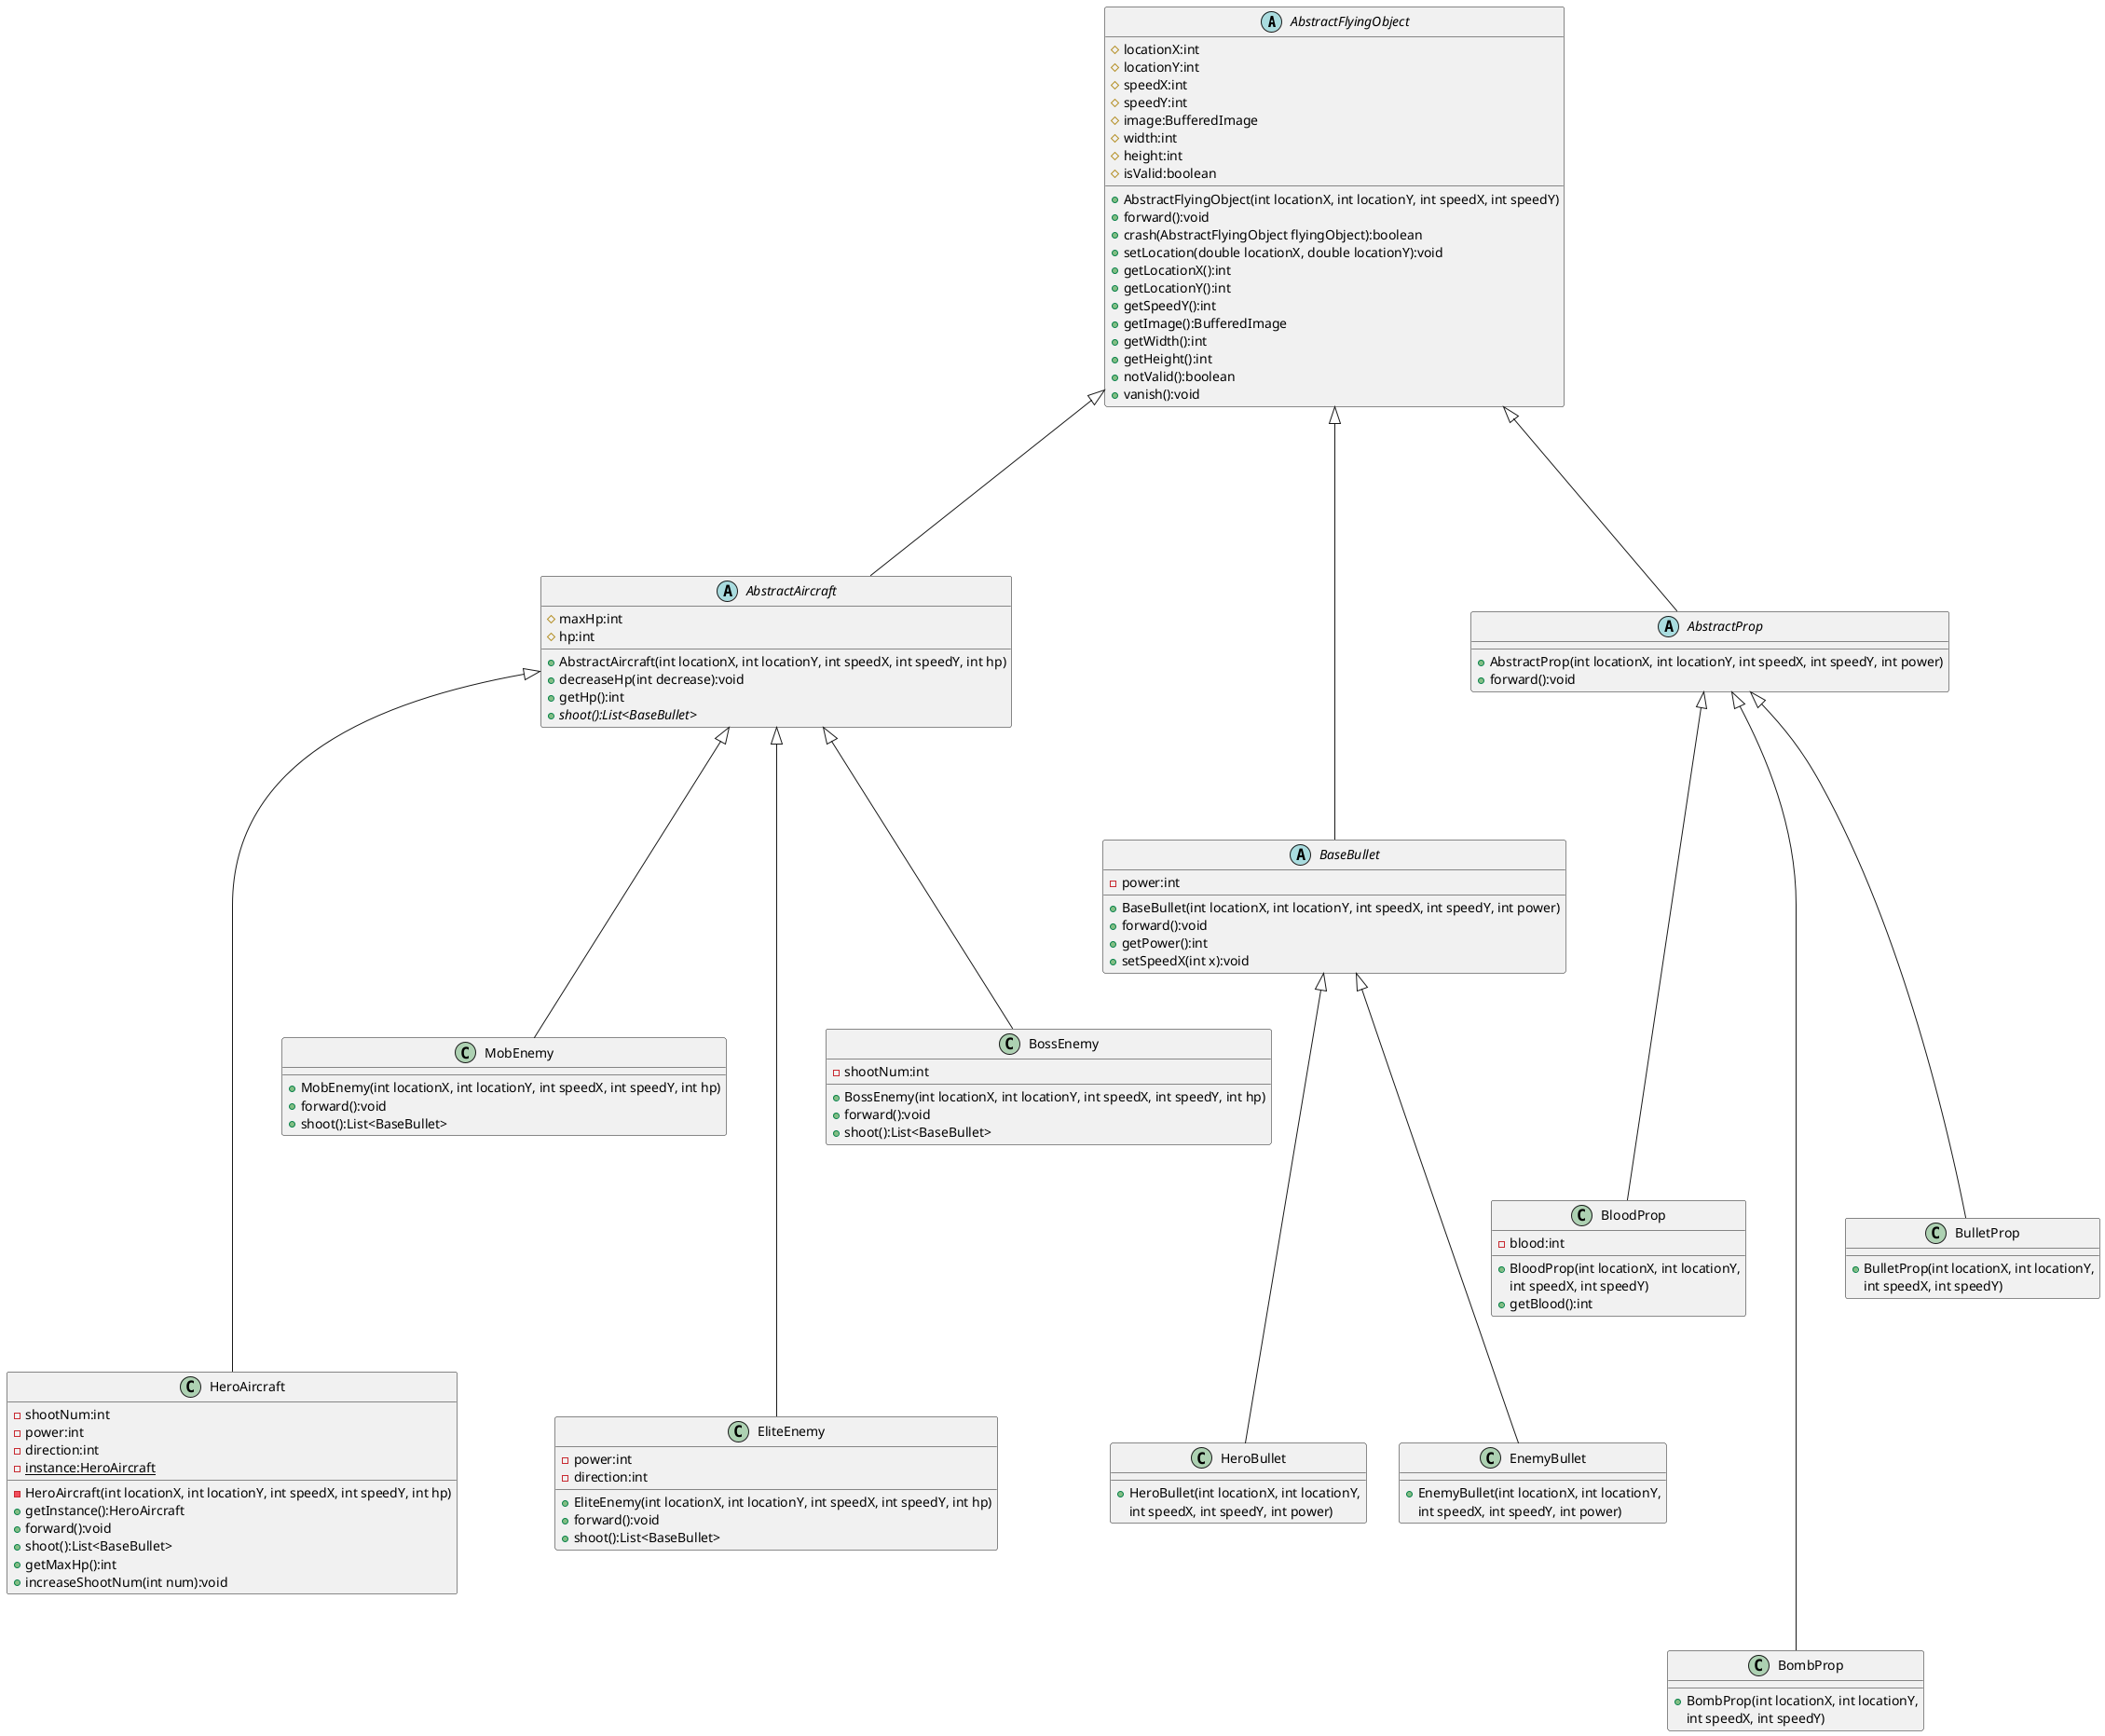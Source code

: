 @startuml
'https://plantuml.com/class-diagram

'extension: <|--
'composition: *--
'aggregation: o--
'.. => dotted line
abstract class AbstractFlyingObject
{
    # locationX:int
    # locationY:int
    # speedX:int
    # speedY:int
    # image:BufferedImage
    # width:int
    # height:int
    # isValid:boolean

    + AbstractFlyingObject(int locationX, int locationY, int speedX, int speedY)
    + forward():void
    + crash(AbstractFlyingObject flyingObject):boolean
    + setLocation(double locationX, double locationY):void
    + getLocationX():int
    + getLocationY():int
    + getSpeedY():int
    + getImage():BufferedImage
    + getWidth():int
    + getHeight():int
    + notValid():boolean
    + vanish():void
}
abstract class AbstractAircraft
{
    # maxHp:int
    # hp:int
    + AbstractAircraft(int locationX, int locationY, int speedX, int speedY, int hp)
    + decreaseHp(int decrease):void
    + getHp():int
    + {abstract} shoot():List<BaseBullet>
}

abstract class BaseBullet
{
    - power:int
    + BaseBullet(int locationX, int locationY, int speedX, int speedY, int power)
    + forward():void
    + getPower():int
    + setSpeedX(int x):void
}

abstract class AbstractProp
{
    + AbstractProp(int locationX, int locationY, int speedX, int speedY, int power)
    + forward():void
}

AbstractFlyingObject <|---- AbstractAircraft
AbstractFlyingObject <|------ BaseBullet
AbstractFlyingObject <|---- AbstractProp

AbstractAircraft <|------ HeroAircraft
AbstractAircraft <|---- MobEnemy
AbstractAircraft <|------ EliteEnemy
AbstractAircraft <|---- BossEnemy

BaseBullet <|---- HeroBullet
BaseBullet <|---- EnemyBullet

AbstractProp <|----- BloodProp
AbstractProp <|------- BombProp
AbstractProp <|----- BulletProp

class HeroAircraft {
    - shootNum:int
    - power:int
    - direction:int
    - {static} instance:HeroAircraft
    - HeroAircraft(int locationX, int locationY, int speedX, int speedY, int hp)
    + getInstance():HeroAircraft
    + forward():void
    + shoot():List<BaseBullet>
    + getMaxHp():int
    + increaseShootNum(int num):void
}

class MobEnemy {
    + MobEnemy(int locationX, int locationY, int speedX, int speedY, int hp)
    + forward():void
    + shoot():List<BaseBullet>
}

class EliteEnemy {
    - power:int
    - direction:int
    + EliteEnemy(int locationX, int locationY, int speedX, int speedY, int hp)
    + forward():void
    + shoot():List<BaseBullet>
}

class BossEnemy {
    - shootNum:int
    + BossEnemy(int locationX, int locationY, int speedX, int speedY, int hp)
    + forward():void
    + shoot():List<BaseBullet>
}

class HeroBullet {
    + HeroBullet(int locationX, int locationY,
    int speedX, int speedY, int power)
}

class EnemyBullet {
    + EnemyBullet(int locationX, int locationY,
    int speedX, int speedY, int power)
}

class BloodProp {
    - blood:int
    + BloodProp(int locationX, int locationY,
    int speedX, int speedY)
    + getBlood():int
}

class BombProp {
    + BombProp(int locationX, int locationY,
    int speedX, int speedY)
}

class BulletProp {
    + BulletProp(int locationX, int locationY,
    int speedX, int speedY)
}

@enduml
